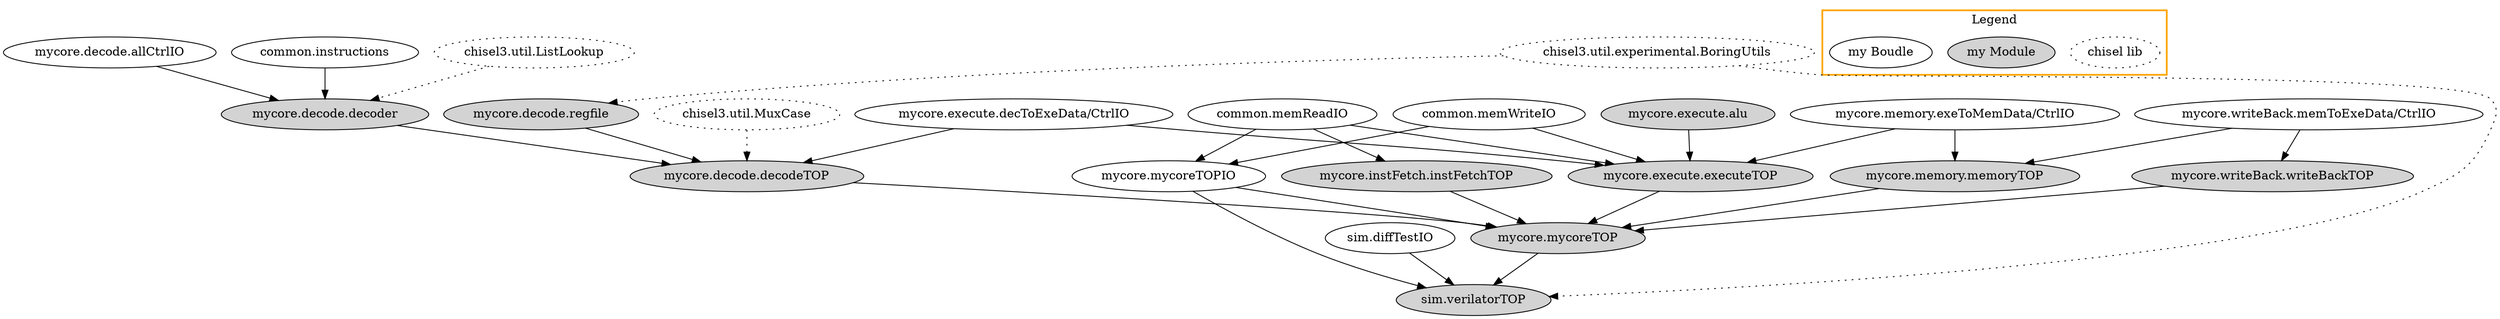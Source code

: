 digraph G {
  //"common.configuration" -> "mycore.decode.regfile", "sim.diffTestIO", "common.memReadIO", "common.memWriteIO", "mycore.instFetch.instFetchTOP", "mycore.decode.decodeTOP";
  //"common.constants" -> "mycore.decode.regfile", "sim.diffTestIO", "mycore.instFetch.instFetchTOP", "mycore.decode.decoder", "mycore.decode.decodeTOP";
  "common.instructions" -> "mycore.decode.decoder";
  "mycore.decode.regfile" -> "mycore.decode.decodeTOP";
  "mycore.mycoreTOP" -> "sim.verilatorTOP";
  "sim.diffTestIO" -> "sim.verilatorTOP";

  "common.memReadIO" -> "mycore.mycoreTOPIO", "mycore.instFetch.instFetchTOP", "mycore.execute.executeTOP";
  "common.memWriteIO" -> "mycore.mycoreTOPIO", "mycore.execute.executeTOP";
  "mycore.mycoreTOPIO" -> "mycore.mycoreTOP", "sim.verilatorTOP";

  "chisel3.util.experimental.BoringUtils" [style=dotted];
  //"chisel3.util.log2Ceil" [style=dotted];
  "chisel3.util.ListLookup" [style=dotted];
  "chisel3.util.MuxCase" [style=dotted];
  "chisel3.util.experimental.BoringUtils" -> "mycore.decode.regfile", "sim.verilatorTOP" [style=dotted];
  //"chisel3.util.log2Ceil" -> "common.constants" [style=dotted];
  "chisel3.util.ListLookup" -> "mycore.decode.decoder" [style=dotted];
  "chisel3.util.MuxCase" -> "mycore.decode.decodeTOP" [style=dotted];

  "sim.verilatorTOP" [style=filled];
  "mycore.mycoreTOP" [style=filled];
  "mycore.instFetch.instFetchTOP" [style=filled];
  "mycore.decode.decodeTOP" [style=filled];
  "mycore.decode.regfile" [style=filled];
  "mycore.decode.decoder" [style=filled];
  "mycore.execute.executeTOP" [style=filled];
  "mycore.execute.alu" [style=filled];
  "mycore.memory.memoryTOP" [style=filled];
  "mycore.writeBack.writeBackTOP" [style=filled];
  "mycore.instFetch.instFetchTOP" -> "mycore.mycoreTOP";
  "mycore.decode.decodeTOP" -> "mycore.mycoreTOP";
  "mycore.execute.executeTOP" -> "mycore.mycoreTOP";
  "mycore.memory.memoryTOP" -> "mycore.mycoreTOP";
  "mycore.writeBack.writeBackTOP" -> "mycore.mycoreTOP";

  "mycore.decode.allCtrlIO" -> "mycore.decode.decoder";
  "mycore.decode.decoder" -> "mycore.decode.decodeTOP";

  "mycore.execute.decToExeData/CtrlIO" -> "mycore.decode.decodeTOP", "mycore.execute.executeTOP";
  "mycore.memory.exeToMemData/CtrlIO" -> "mycore.execute.executeTOP", "mycore.memory.memoryTOP";
  "mycore.writeBack.memToExeData/CtrlIO" -> "mycore.memory.memoryTOP", "mycore.writeBack.writeBackTOP";

  "mycore.execute.alu" -> "mycore.execute.executeTOP";




  // Legend
  subgraph cluster1 {
    "chisel lib" [style=dotted];
    "my Module" [style=filled];
    "my Boudle";

    label = "Legend";
    style=bold;
    color = "orange";
  }
}

// TODO: Add main Object `elaborate` which is runned by sbt to generate .v files.
//       This will be helpful to keep *how sbt works* in mind .

// NOTE: We ignore `chisel3._` for simplicity and ignore `scala.language.reflectiveCalls`
// NOTE: We remove "common.configuration" and "common.constants" for simplicity.
